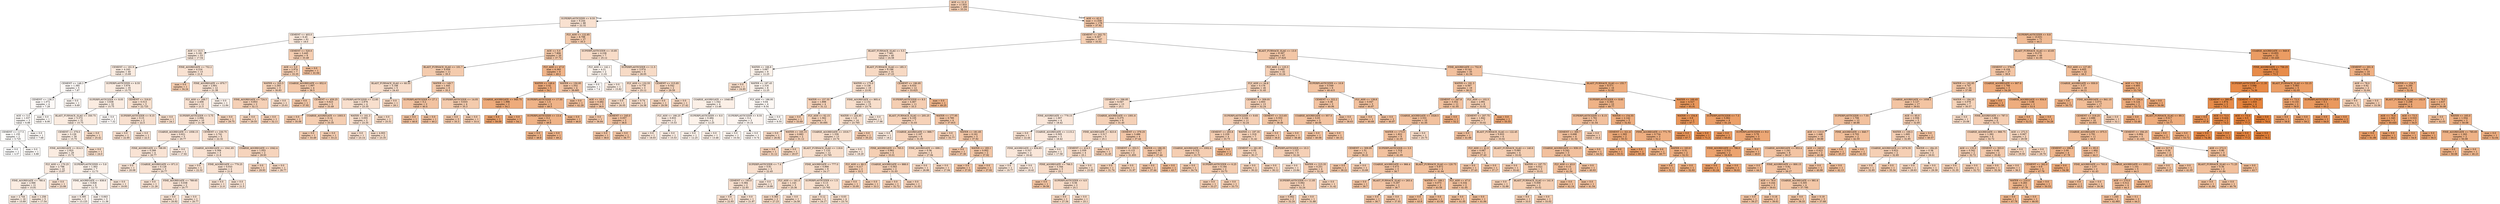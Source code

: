 digraph Tree {
node [shape=box, style="filled", color="black"] ;
0 [label="AGE <= 21.0\nmae = 11.933\nsamples = 266\nvalue = 33.24", fillcolor="#e5813962"] ;
1 [label="SUPERPLASTICIZER <= 9.55\nmae = 9.244\nsamples = 88\nvalue = 22.32", fillcolor="#e581393c"] ;
0 -> 1 [labeldistance=2.5, labelangle=45, headlabel="True"] ;
2 [label="CEMENT <= 403.0\nmae = 6.45\nsamples = 61\nvalue = 18.0", fillcolor="#e581392e"] ;
1 -> 2 ;
3 [label="AGE <= 10.5\nmae = 5.181\nsamples = 53\nvalue = 17.54", fillcolor="#e581392c"] ;
2 -> 3 ;
4 [label="CEMENT <= 161.9\nmae = 4.243\nsamples = 40\nvalue = 15.69", fillcolor="#e5813926"] ;
3 -> 4 ;
5 [label="CEMENT <= 148.3\nmae = 1.385\nsamples = 5\nvalue = 7.87", fillcolor="#e581390b"] ;
4 -> 5 ;
6 [label="CEMENT <= 136.3\nmae = 1.072\nsamples = 4\nvalue = 7.28", fillcolor="#e5813909"] ;
5 -> 6 ;
7 [label="AGE <= 5.0\nmae = 1.037\nsamples = 3\nvalue = 6.88", fillcolor="#e5813908"] ;
6 -> 7 ;
8 [label="CEMENT <= 117.5\nmae = 1.155\nsamples = 2\nvalue = 5.725", fillcolor="#e5813904"] ;
7 -> 8 ;
9 [label="mae = 0.0\nsamples = 1\nvalue = 4.57", fillcolor="#e5813900"] ;
8 -> 9 ;
10 [label="mae = 0.0\nsamples = 1\nvalue = 6.88", fillcolor="#e5813908"] ;
8 -> 10 ;
11 [label="mae = 0.0\nsamples = 1\nvalue = 7.68", fillcolor="#e581390b"] ;
7 -> 11 ;
12 [label="mae = 0.0\nsamples = 1\nvalue = 8.06", fillcolor="#e581390c"] ;
6 -> 12 ;
13 [label="mae = 0.0\nsamples = 1\nvalue = 9.69", fillcolor="#e5813911"] ;
5 -> 13 ;
14 [label="SUPERPLASTICIZER <= 8.55\nmae = 3.876\nsamples = 35\nvalue = 15.75", fillcolor="#e5813926"] ;
4 -> 14 ;
15 [label="SUPERPLASTICIZER <= 8.05\nmae = 3.638\nsamples = 32\nvalue = 15.75", fillcolor="#e5813926"] ;
14 -> 15 ;
16 [label="BLAST_FURNACE_SLAG <= 350.75\nmae = 3.372\nsamples = 31\nvalue = 15.75", fillcolor="#e5813926"] ;
15 -> 16 ;
17 [label="CEMENT <= 379.0\nmae = 3.129\nsamples = 30\nvalue = 15.75", fillcolor="#e5813926"] ;
16 -> 17 ;
18 [label="FINE_AGGREGATE <= 814.5\nmae = 2.925\nsamples = 29\nvalue = 15.72", fillcolor="#e5813926"] ;
17 -> 18 ;
19 [label="FLY_ASH <= 170.25\nmae = 2.798\nsamples = 22\nvalue = 15.87", fillcolor="#e5813927"] ;
18 -> 19 ;
20 [label="FINE_AGGREGATE <= 780.4\nmae = 2.566\nsamples = 21\nvalue = 15.81", fillcolor="#e5813926"] ;
19 -> 20 ;
21 [label="mae = 2.744\nsamples = 16\nvalue = 15.69", fillcolor="#e5813926"] ;
20 -> 21 ;
22 [label="mae = 1.256\nsamples = 5\nvalue = 17.54", fillcolor="#e581392c"] ;
20 -> 22 ;
23 [label="mae = 0.0\nsamples = 1\nvalue = 23.08", fillcolor="#e581393f"] ;
19 -> 23 ;
24 [label="SUPERPLASTICIZER <= 5.8\nmae = 1.463\nsamples = 7\nvalue = 12.73", fillcolor="#e581391c"] ;
18 -> 24 ;
25 [label="FINE_AGGREGATE <= 838.6\nmae = 0.826\nsamples = 6\nvalue = 12.73", fillcolor="#e581391c"] ;
24 -> 25 ;
26 [label="mae = 0.395\nsamples = 3\nvalue = 13.125", fillcolor="#e581391d"] ;
25 -> 26 ;
27 [label="mae = 0.663\nsamples = 3\nvalue = 11.36", fillcolor="#e5813917"] ;
25 -> 27 ;
28 [label="mae = 0.0\nsamples = 1\nvalue = 19.93", fillcolor="#e5813934"] ;
24 -> 28 ;
29 [label="mae = 0.0\nsamples = 1\nvalue = 24.0", fillcolor="#e5813942"] ;
17 -> 29 ;
30 [label="mae = 0.0\nsamples = 1\nvalue = 25.42", fillcolor="#e5813947"] ;
16 -> 30 ;
31 [label="mae = 0.0\nsamples = 1\nvalue = 7.32", fillcolor="#e5813909"] ;
15 -> 31 ;
32 [label="CEMENT <= 316.8\nmae = 0.513\nsamples = 3\nvalue = 22.725", fillcolor="#e581393e"] ;
14 -> 32 ;
33 [label="SUPERPLASTICIZER <= 9.15\nmae = 0.15\nsamples = 2\nvalue = 22.5", fillcolor="#e581393d"] ;
32 -> 33 ;
34 [label="mae = 0.0\nsamples = 1\nvalue = 22.95", fillcolor="#e581393f"] ;
33 -> 34 ;
35 [label="mae = 0.0\nsamples = 1\nvalue = 22.5", fillcolor="#e581393d"] ;
33 -> 35 ;
36 [label="mae = 0.0\nsamples = 1\nvalue = 24.1", fillcolor="#e5813943"] ;
32 -> 36 ;
37 [label="FINE_AGGREGATE <= 752.2\nmae = 4.216\nsamples = 13\nvalue = 21.6", fillcolor="#e581393a"] ;
3 -> 37 ;
38 [label="mae = 0.0\nsamples = 1\nvalue = 34.24", fillcolor="#e5813965"] ;
37 -> 38 ;
39 [label="FINE_AGGREGATE <= 870.7\nmae = 2.801\nsamples = 12\nvalue = 21.38", fillcolor="#e5813939"] ;
37 -> 39 ;
40 [label="FLY_ASH <= 169.7\nmae = 2.456\nsamples = 11\nvalue = 21.5", fillcolor="#e581393a"] ;
39 -> 40 ;
41 [label="SUPERPLASTICIZER <= 5.75\nmae = 2.094\nsamples = 10\nvalue = 21.38", fillcolor="#e5813939"] ;
40 -> 41 ;
42 [label="COARSE_AGGREGATE <= 1058.15\nmae = 0.621\nsamples = 5\nvalue = 20.77", fillcolor="#e5813937"] ;
41 -> 42 ;
43 [label="FINE_AGGREGATE <= 768.95\nmae = 0.289\nsamples = 4\nvalue = 20.77", fillcolor="#e5813937"] ;
42 -> 43 ;
44 [label="mae = 0.0\nsamples = 1\nvalue = 20.08", fillcolor="#e5813935"] ;
43 -> 44 ;
45 [label="COARSE_AGGREGATE <= 971.0\nmae = 0.128\nsamples = 3\nvalue = 20.77", fillcolor="#e5813937"] ;
43 -> 45 ;
46 [label="mae = 0.0\nsamples = 1\nvalue = 21.26", fillcolor="#e5813939"] ;
45 -> 46 ;
47 [label="FINE_AGGREGATE <= 789.65\nmae = 0.038\nsamples = 2\nvalue = 20.77", fillcolor="#e5813937"] ;
45 -> 47 ;
48 [label="mae = 0.0\nsamples = 1\nvalue = 20.92", fillcolor="#e5813938"] ;
47 -> 48 ;
49 [label="mae = 0.0\nsamples = 1\nvalue = 20.77", fillcolor="#e5813937"] ;
47 -> 49 ;
50 [label="mae = 0.0\nsamples = 1\nvalue = 17.82", fillcolor="#e581392d"] ;
42 -> 50 ;
51 [label="CEMENT <= 230.75\nmae = 2.741\nsamples = 5\nvalue = 22.32", fillcolor="#e581393c"] ;
41 -> 51 ;
52 [label="COARSE_AGGREGATE <= 1041.85\nmae = 0.308\nsamples = 3\nvalue = 21.6", fillcolor="#e581393a"] ;
51 -> 52 ;
53 [label="mae = 0.0\nsamples = 1\nvalue = 22.32", fillcolor="#e581393c"] ;
52 -> 53 ;
54 [label="FINE_AGGREGATE <= 779.25\nmae = 0.033\nsamples = 2\nvalue = 21.6", fillcolor="#e581393a"] ;
52 -> 54 ;
55 [label="mae = 0.0\nsamples = 1\nvalue = 21.6", fillcolor="#e581393a"] ;
54 -> 55 ;
56 [label="mae = 0.0\nsamples = 1\nvalue = 21.5", fillcolor="#e581393a"] ;
54 -> 56 ;
57 [label="COARSE_AGGREGATE <= 1042.4\nmae = 1.053\nsamples = 2\nvalue = 29.93", fillcolor="#e5813956"] ;
51 -> 57 ;
58 [label="mae = 0.0\nsamples = 1\nvalue = 29.93", fillcolor="#e5813956"] ;
57 -> 58 ;
59 [label="mae = 0.0\nsamples = 1\nvalue = 26.77", fillcolor="#e581394c"] ;
57 -> 59 ;
60 [label="mae = 0.0\nsamples = 1\nvalue = 29.75", fillcolor="#e5813956"] ;
40 -> 60 ;
61 [label="mae = 0.0\nsamples = 1\nvalue = 12.84", fillcolor="#e581391c"] ;
39 -> 61 ;
62 [label="CEMENT <= 520.0\nmae = 3.445\nsamples = 8\nvalue = 33.49", fillcolor="#e5813963"] ;
2 -> 62 ;
63 [label="AGE <= 5.0\nmae = 2.974\nsamples = 7\nvalue = 33.35", fillcolor="#e5813962"] ;
62 -> 63 ;
64 [label="WATER <= 205.5\nmae = 2.265\nsamples = 3\nvalue = 30.83", fillcolor="#e5813959"] ;
63 -> 64 ;
65 [label="FINE_AGGREGATE <= 724.5\nmae = 0.853\nsamples = 2\nvalue = 32.11", fillcolor="#e581395e"] ;
64 -> 65 ;
66 [label="mae = 0.0\nsamples = 1\nvalue = 29.55", fillcolor="#e5813955"] ;
65 -> 66 ;
67 [label="mae = 0.0\nsamples = 1\nvalue = 32.11", fillcolor="#e581395e"] ;
65 -> 67 ;
68 [label="mae = 0.0\nsamples = 1\nvalue = 25.61", fillcolor="#e5813948"] ;
64 -> 68 ;
69 [label="COARSE_AGGREGATE <= 852.0\nmae = 1.997\nsamples = 4\nvalue = 36.5", fillcolor="#e581396d"] ;
63 -> 69 ;
70 [label="mae = 0.0\nsamples = 1\nvalue = 37.92", fillcolor="#e5813972"] ;
69 -> 70 ;
71 [label="CEMENT <= 459.25\nmae = 0.623\nsamples = 3\nvalue = 33.49", fillcolor="#e5813963"] ;
69 -> 71 ;
72 [label="mae = 0.0\nsamples = 1\nvalue = 35.08", fillcolor="#e5813968"] ;
71 -> 72 ;
73 [label="COARSE_AGGREGATE <= 1003.5\nmae = 0.14\nsamples = 2\nvalue = 33.35", fillcolor="#e5813962"] ;
71 -> 73 ;
74 [label="mae = 0.0\nsamples = 1\nvalue = 33.49", fillcolor="#e5813963"] ;
73 -> 74 ;
75 [label="mae = 0.0\nsamples = 1\nvalue = 33.21", fillcolor="#e5813962"] ;
73 -> 75 ;
76 [label="mae = 0.0\nsamples = 1\nvalue = 41.64", fillcolor="#e581397e"] ;
62 -> 76 ;
77 [label="FLY_ASH <= 122.85\nmae = 8.798\nsamples = 27\nvalue = 35.3", fillcolor="#e5813969"] ;
1 -> 77 ;
78 [label="AGE <= 5.0\nmae = 7.806\nsamples = 20\nvalue = 37.72", fillcolor="#e5813971"] ;
77 -> 78 ;
79 [label="BLAST_FURNACE_SLAG <= 101.7\nmae = 4.059\nsamples = 11\nvalue = 35.3", fillcolor="#e5813969"] ;
78 -> 79 ;
80 [label="BLAST_FURNACE_SLAG <= 60.55\nmae = 3.188\nsamples = 5\nvalue = 24.43", fillcolor="#e5813944"] ;
79 -> 80 ;
81 [label="SUPERPLASTICIZER <= 12.85\nmae = 2.876\nsamples = 4\nvalue = 23.35", fillcolor="#e5813940"] ;
80 -> 81 ;
82 [label="WATER <= 161.3\nmae = 3.055\nsamples = 3\nvalue = 23.35", fillcolor="#e5813940"] ;
81 -> 82 ;
83 [label="mae = 0.0\nsamples = 1\nvalue = 23.14", fillcolor="#e581393f"] ;
82 -> 83 ;
84 [label="mae = 4.003\nsamples = 2\nvalue = 23.35", fillcolor="#e5813940"] ;
82 -> 84 ;
85 [label="mae = 0.0\nsamples = 1\nvalue = 25.51", fillcolor="#e5813947"] ;
81 -> 85 ;
86 [label="mae = 0.0\nsamples = 1\nvalue = 28.1", fillcolor="#e5813950"] ;
80 -> 86 ;
87 [label="WATER <= 149.7\nmae = 1.445\nsamples = 6\nvalue = 35.3", fillcolor="#e5813969"] ;
79 -> 87 ;
88 [label="SUPERPLASTICIZER <= 27.1\nmae = 0.2\nsamples = 2\nvalue = 40.4", fillcolor="#e581397a"] ;
87 -> 88 ;
89 [label="mae = 0.0\nsamples = 1\nvalue = 40.6", fillcolor="#e581397b"] ;
88 -> 89 ;
90 [label="mae = 0.0\nsamples = 1\nvalue = 40.2", fillcolor="#e5813979"] ;
88 -> 90 ;
91 [label="SUPERPLASTICIZER <= 14.05\nmae = 0.633\nsamples = 4\nvalue = 35.3", fillcolor="#e5813969"] ;
87 -> 91 ;
92 [label="mae = 0.0\nsamples = 3\nvalue = 35.3", fillcolor="#e5813969"] ;
91 -> 92 ;
93 [label="mae = 0.0\nsamples = 1\nvalue = 33.4", fillcolor="#e5813962"] ;
91 -> 93 ;
94 [label="FLY_ASH <= 47.0\nmae = 6.393\nsamples = 9\nvalue = 49.2", fillcolor="#e5813998"] ;
78 -> 94 ;
95 [label="WATER <= 149.4\nmae = 3.42\nsamples = 5\nvalue = 54.1", fillcolor="#e58139a9"] ;
94 -> 95 ;
96 [label="COARSE_AGGREGATE <= 945.75\nmae = 1.996\nsamples = 2\nvalue = 54.1", fillcolor="#e58139a9"] ;
95 -> 96 ;
97 [label="mae = 0.0\nsamples = 1\nvalue = 59.09", fillcolor="#e58139ba"] ;
96 -> 97 ;
98 [label="mae = 0.0\nsamples = 1\nvalue = 54.1", fillcolor="#e58139a9"] ;
96 -> 98 ;
99 [label="SUPERPLASTICIZER <= 17.55\nmae = 1.5\nsamples = 3\nvalue = 49.5", fillcolor="#e5813999"] ;
95 -> 99 ;
100 [label="SUPERPLASTICIZER <= 13.4\nmae = 0.2\nsamples = 2\nvalue = 49.8", fillcolor="#e581399a"] ;
99 -> 100 ;
101 [label="mae = 0.0\nsamples = 1\nvalue = 49.8", fillcolor="#e581399a"] ;
100 -> 101 ;
102 [label="mae = 0.0\nsamples = 1\nvalue = 49.2", fillcolor="#e5813998"] ;
100 -> 102 ;
103 [label="mae = 0.0\nsamples = 1\nvalue = 46.8", fillcolor="#e5813990"] ;
99 -> 103 ;
104 [label="WATER <= 150.95\nmae = 1.552\nsamples = 4\nvalue = 38.685", fillcolor="#e5813974"] ;
94 -> 104 ;
105 [label="mae = 0.0\nsamples = 1\nvalue = 42.29", fillcolor="#e5813981"] ;
104 -> 105 ;
106 [label="AGE <= 10.5\nmae = 0.482\nsamples = 3\nvalue = 38.6", fillcolor="#e5813974"] ;
104 -> 106 ;
107 [label="mae = 0.0\nsamples = 1\nvalue = 36.84", fillcolor="#e581396e"] ;
106 -> 107 ;
108 [label="CEMENT <= 245.0\nmae = 0.057\nsamples = 2\nvalue = 38.6", fillcolor="#e5813974"] ;
106 -> 108 ;
109 [label="mae = 0.0\nsamples = 1\nvalue = 38.6", fillcolor="#e5813974"] ;
108 -> 109 ;
110 [label="mae = 0.0\nsamples = 1\nvalue = 38.77", fillcolor="#e5813975"] ;
108 -> 110 ;
111 [label="SUPERPLASTICIZER <= 10.85\nmae = 4.238\nsamples = 7\nvalue = 25.12", fillcolor="#e5813946"] ;
77 -> 111 ;
112 [label="FLY_ASH <= 142.1\nmae = 4.21\nsamples = 2\nvalue = 11.61", fillcolor="#e5813918"] ;
111 -> 112 ;
113 [label="mae = 0.0\nsamples = 1\nvalue = 7.4", fillcolor="#e581390a"] ;
112 -> 113 ;
114 [label="mae = 0.0\nsamples = 1\nvalue = 15.82", fillcolor="#e5813926"] ;
112 -> 114 ;
115 [label="SUPERPLASTICIZER <= 11.5\nmae = 2.074\nsamples = 5\nvalue = 26.05", fillcolor="#e5813949"] ;
111 -> 115 ;
116 [label="FLY_ASH <= 132.55\nmae = 0.778\nsamples = 3\nvalue = 25.12", fillcolor="#e5813946"] ;
115 -> 116 ;
117 [label="mae = 0.0\nsamples = 1\nvalue = 26.05", fillcolor="#e5813949"] ;
116 -> 117 ;
118 [label="mae = 0.74\nsamples = 2\nvalue = 24.38", fillcolor="#e5813944"] ;
116 -> 118 ;
119 [label="CEMENT <= 215.85\nmae = 0.542\nsamples = 2\nvalue = 29.59", fillcolor="#e5813955"] ;
115 -> 119 ;
120 [label="mae = 0.0\nsamples = 1\nvalue = 29.59", fillcolor="#e5813955"] ;
119 -> 120 ;
121 [label="mae = 0.0\nsamples = 1\nvalue = 27.42", fillcolor="#e581394e"] ;
119 -> 121 ;
122 [label="AGE <= 42.0\nmae = 11.039\nsamples = 178\nvalue = 37.92", fillcolor="#e5813972"] ;
0 -> 122 [labeldistance=2.5, labelangle=-45, headlabel="False"] ;
123 [label="CEMENT <= 202.75\nmae = 9.307\nsamples = 107\nvalue = 33.02", fillcolor="#e5813961"] ;
122 -> 123 ;
124 [label="BLAST_FURNACE_SLAG <= 5.5\nmae = 7.481\nsamples = 40\nvalue = 24.58", fillcolor="#e5813944"] ;
123 -> 124 ;
125 [label="WATER <= 166.8\nmae = 3.687\nsamples = 9\nvalue = 12.25", fillcolor="#e581391a"] ;
124 -> 125 ;
126 [label="mae = 0.0\nsamples = 1\nvalue = 24.85", fillcolor="#e5813945"] ;
125 -> 126 ;
127 [label="WATER <= 187.45\nmae = 2.316\nsamples = 8\nvalue = 12.25", fillcolor="#e581391a"] ;
125 -> 127 ;
128 [label="COARSE_AGGREGATE <= 1048.65\nmae = 1.542\nsamples = 4\nvalue = 13.46", fillcolor="#e581391e"] ;
127 -> 128 ;
129 [label="FLY_ASH <= 166.25\nmae = 0.833\nsamples = 2\nvalue = 15.53", fillcolor="#e5813925"] ;
128 -> 129 ;
130 [label="mae = 0.0\nsamples = 1\nvalue = 18.03", fillcolor="#e581392e"] ;
129 -> 130 ;
131 [label="mae = 0.0\nsamples = 1\nvalue = 15.53", fillcolor="#e5813925"] ;
129 -> 131 ;
132 [label="SUPERPLASTICIZER <= 8.0\nmae = 0.484\nsamples = 2\nvalue = 12.25", fillcolor="#e581391a"] ;
128 -> 132 ;
133 [label="mae = 0.0\nsamples = 1\nvalue = 12.25", fillcolor="#e581391a"] ;
132 -> 133 ;
134 [label="mae = 0.0\nsamples = 1\nvalue = 13.46", fillcolor="#e581391e"] ;
132 -> 134 ;
135 [label="FLY_ASH <= 186.95\nmae = 0.64\nsamples = 4\nvalue = 8.54", fillcolor="#e581390e"] ;
127 -> 135 ;
136 [label="SUPERPLASTICIZER <= 8.55\nmae = 0.4\nsamples = 2\nvalue = 10.14", fillcolor="#e5813913"] ;
135 -> 136 ;
137 [label="mae = 0.0\nsamples = 1\nvalue = 10.54", fillcolor="#e5813914"] ;
136 -> 137 ;
138 [label="mae = 0.0\nsamples = 1\nvalue = 9.74", fillcolor="#e5813912"] ;
136 -> 138 ;
139 [label="mae = 0.0\nsamples = 2\nvalue = 8.54", fillcolor="#e581390e"] ;
135 -> 139 ;
140 [label="BLAST_FURNACE_SLAG <= 185.3\nmae = 6.196\nsamples = 31\nvalue = 27.23", fillcolor="#e581394d"] ;
124 -> 140 ;
141 [label="WATER <= 175.0\nmae = 3.138\nsamples = 19\nvalue = 23.92", fillcolor="#e5813942"] ;
140 -> 141 ;
142 [label="WATER <= 157.55\nmae = 1.898\nsamples = 4\nvalue = 31.12", fillcolor="#e581395a"] ;
141 -> 142 ;
143 [label="mae = 0.0\nsamples = 1\nvalue = 33.69", fillcolor="#e5813963"] ;
142 -> 143 ;
144 [label="FLY_ASH <= 62.15\nmae = 1.562\nsamples = 3\nvalue = 30.095", fillcolor="#e5813957"] ;
142 -> 144 ;
145 [label="mae = 0.0\nsamples = 1\nvalue = 26.92", fillcolor="#e581394c"] ;
144 -> 145 ;
146 [label="WATER <= 165.15\nmae = 0.683\nsamples = 2\nvalue = 31.12", fillcolor="#e581395a"] ;
144 -> 146 ;
147 [label="mae = 0.0\nsamples = 1\nvalue = 31.12", fillcolor="#e581395a"] ;
146 -> 147 ;
148 [label="mae = 0.0\nsamples = 1\nvalue = 29.07", fillcolor="#e5813953"] ;
146 -> 148 ;
149 [label="FINE_AGGREGATE <= 905.4\nmae = 2.132\nsamples = 15\nvalue = 23.74", fillcolor="#e5813941"] ;
141 -> 149 ;
150 [label="WATER <= 224.85\nmae = 1.8\nsamples = 14\nvalue = 23.765", fillcolor="#e5813941"] ;
149 -> 150 ;
151 [label="COARSE_AGGREGATE <= 1016.7\nmae = 1.339\nsamples = 13\nvalue = 23.74", fillcolor="#e5813941"] ;
150 -> 151 ;
152 [label="BLAST_FURNACE_SLAG <= 118.6\nmae = 1.133\nsamples = 12\nvalue = 23.765", fillcolor="#e5813941"] ;
151 -> 152 ;
153 [label="SUPERPLASTICIZER <= 7.4\nmae = 0.81\nsamples = 3\nvalue = 22.45", fillcolor="#e581393d"] ;
152 -> 153 ;
154 [label="CEMENT <= 193.0\nmae = 0.384\nsamples = 2\nvalue = 22.93", fillcolor="#e581393f"] ;
153 -> 154 ;
155 [label="mae = 0.0\nsamples = 1\nvalue = 22.93", fillcolor="#e581393f"] ;
154 -> 155 ;
156 [label="mae = 0.0\nsamples = 1\nvalue = 21.97", fillcolor="#e581393b"] ;
154 -> 156 ;
157 [label="mae = 0.0\nsamples = 1\nvalue = 19.99", fillcolor="#e5813935"] ;
153 -> 157 ;
158 [label="FINE_AGGREGATE <= 777.0\nmae = 0.866\nsamples = 9\nvalue = 24.17", fillcolor="#e5813943"] ;
152 -> 158 ;
159 [label="FLY_ASH <= 161.0\nmae = 1.143\nsamples = 3\nvalue = 25.36", fillcolor="#e5813947"] ;
158 -> 159 ;
160 [label="mae = 0.363\nsamples = 2\nvalue = 27.23", fillcolor="#e581394d"] ;
159 -> 160 ;
161 [label="mae = 0.0\nsamples = 1\nvalue = 24.58", fillcolor="#e5813944"] ;
159 -> 161 ;
162 [label="SUPERPLASTICIZER <= 1.5\nmae = 0.13\nsamples = 6\nvalue = 23.765", fillcolor="#e5813941"] ;
158 -> 162 ;
163 [label="mae = 0.12\nsamples = 2\nvalue = 24.17", fillcolor="#e5813943"] ;
162 -> 163 ;
164 [label="mae = 0.03\nsamples = 4\nvalue = 23.74", fillcolor="#e5813941"] ;
162 -> 164 ;
165 [label="mae = 0.0\nsamples = 1\nvalue = 18.29", fillcolor="#e581392f"] ;
151 -> 165 ;
166 [label="mae = 0.0\nsamples = 1\nvalue = 35.23", fillcolor="#e5813968"] ;
150 -> 166 ;
167 [label="mae = 0.0\nsamples = 1\nvalue = 17.96", fillcolor="#e581392e"] ;
149 -> 167 ;
168 [label="CEMENT <= 190.95\nmae = 6.033\nsamples = 12\nvalue = 33.625", fillcolor="#e5813963"] ;
140 -> 168 ;
169 [label="SUPERPLASTICIZER <= 8.5\nmae = 4.467\nsamples = 11\nvalue = 33.3", fillcolor="#e5813962"] ;
168 -> 169 ;
170 [label="BLAST_FURNACE_SLAG <= 205.25\nmae = 4.105\nsamples = 7\nvalue = 31.03", fillcolor="#e581395a"] ;
169 -> 170 ;
171 [label="mae = 0.0\nsamples = 1\nvalue = 18.2", fillcolor="#e581392e"] ;
170 -> 171 ;
172 [label="COARSE_AGGREGATE <= 988.7\nmae = 2.167\nsamples = 6\nvalue = 31.03", fillcolor="#e581395a"] ;
170 -> 172 ;
173 [label="FINE_AGGREGATE <= 765.5\nmae = 0.962\nsamples = 4\nvalue = 33.01", fillcolor="#e5813961"] ;
172 -> 173 ;
174 [label="FLY_ASH <= 80.5\nmae = 0.217\nsamples = 2\nvalue = 33.3", fillcolor="#e5813962"] ;
173 -> 174 ;
175 [label="mae = 0.0\nsamples = 1\nvalue = 33.95", fillcolor="#e5813964"] ;
174 -> 175 ;
176 [label="mae = 0.0\nsamples = 1\nvalue = 33.3", fillcolor="#e5813962"] ;
174 -> 176 ;
177 [label="COARSE_AGGREGATE <= 888.0\nmae = 0.563\nsamples = 2\nvalue = 31.03", fillcolor="#e581395a"] ;
173 -> 177 ;
178 [label="mae = 0.0\nsamples = 1\nvalue = 32.72", fillcolor="#e5813960"] ;
177 -> 178 ;
179 [label="mae = 0.0\nsamples = 1\nvalue = 31.03", fillcolor="#e581395a"] ;
177 -> 179 ;
180 [label="FINE_AGGREGATE <= 699.1\nmae = 0.36\nsamples = 2\nvalue = 27.94", fillcolor="#e5813950"] ;
172 -> 180 ;
181 [label="mae = 0.0\nsamples = 1\nvalue = 26.86", fillcolor="#e581394c"] ;
180 -> 181 ;
182 [label="mae = 0.0\nsamples = 1\nvalue = 27.94", fillcolor="#e5813950"] ;
180 -> 182 ;
183 [label="WATER <= 177.95\nmae = 0.785\nsamples = 4\nvalue = 37.915", fillcolor="#e5813972"] ;
169 -> 183 ;
184 [label="mae = 0.0\nsamples = 1\nvalue = 32.77", fillcolor="#e5813960"] ;
183 -> 184 ;
185 [label="WATER <= 181.65\nmae = 0.161\nsamples = 3\nvalue = 37.92", fillcolor="#e5813972"] ;
183 -> 185 ;
186 [label="mae = 0.0\nsamples = 1\nvalue = 37.36", fillcolor="#e5813970"] ;
185 -> 186 ;
187 [label="WATER <= 183.1\nmae = 0.002\nsamples = 2\nvalue = 37.92", fillcolor="#e5813972"] ;
185 -> 187 ;
188 [label="mae = 0.0\nsamples = 1\nvalue = 37.91", fillcolor="#e5813972"] ;
187 -> 188 ;
189 [label="mae = 0.0\nsamples = 1\nvalue = 37.92", fillcolor="#e5813972"] ;
187 -> 189 ;
190 [label="mae = 0.0\nsamples = 1\nvalue = 49.25", fillcolor="#e5813998"] ;
168 -> 190 ;
191 [label="BLAST_FURNACE_SLAG <= 13.0\nmae = 8.397\nsamples = 67\nvalue = 37.625", fillcolor="#e5813971"] ;
123 -> 191 ;
192 [label="FLY_ASH <= 125.3\nmae = 5.665\nsamples = 32\nvalue = 32.24", fillcolor="#e581395e"] ;
191 -> 192 ;
193 [label="FLY_ASH <= 44.8\nmae = 5.176\nsamples = 26\nvalue = 31.45", fillcolor="#e581395c"] ;
192 -> 193 ;
194 [label="CEMENT <= 296.85\nmae = 6.047\nsamples = 13\nvalue = 25.1", fillcolor="#e5813946"] ;
193 -> 194 ;
195 [label="FINE_AGGREGATE <= 779.15\nmae = 1.007\nsamples = 4\nvalue = 18.42", fillcolor="#e581392f"] ;
194 -> 195 ;
196 [label="mae = 0.0\nsamples = 1\nvalue = 22.44", fillcolor="#e581393d"] ;
195 -> 196 ;
197 [label="COARSE_AGGREGATE <= 1115.2\nmae = 0.505\nsamples = 3\nvalue = 18.42", fillcolor="#e581392f"] ;
195 -> 197 ;
198 [label="FINE_AGGREGATE <= 834.65\nmae = 0.337\nsamples = 2\nvalue = 18.42", fillcolor="#e581392f"] ;
197 -> 198 ;
199 [label="mae = 0.0\nsamples = 1\nvalue = 19.77", fillcolor="#e5813934"] ;
198 -> 199 ;
200 [label="mae = 0.0\nsamples = 1\nvalue = 18.42", fillcolor="#e581392f"] ;
198 -> 200 ;
201 [label="mae = 0.0\nsamples = 1\nvalue = 17.58", fillcolor="#e581392c"] ;
197 -> 201 ;
202 [label="COARSE_AGGREGATE <= 1001.6\nmae = 5.275\nsamples = 9\nvalue = 31.45", fillcolor="#e581395c"] ;
194 -> 202 ;
203 [label="FINE_AGGREGATE <= 823.6\nmae = 3.317\nsamples = 5\nvalue = 25.1", fillcolor="#e5813946"] ;
202 -> 203 ;
204 [label="CEMENT <= 414.5\nmae = 2.559\nsamples = 4\nvalue = 25.1", fillcolor="#e5813946"] ;
203 -> 204 ;
205 [label="FINE_AGGREGATE <= 766.5\nmae = 3.344\nsamples = 3\nvalue = 25.1", fillcolor="#e5813946"] ;
204 -> 205 ;
206 [label="mae = 0.0\nsamples = 1\nvalue = 39.58", fillcolor="#e5813977"] ;
205 -> 206 ;
207 [label="SUPERPLASTICIZER <= 4.0\nmae = 0.56\nsamples = 2\nvalue = 25.1", fillcolor="#e5813946"] ;
205 -> 207 ;
208 [label="mae = 0.0\nsamples = 1\nvalue = 27.34", fillcolor="#e581394e"] ;
207 -> 208 ;
209 [label="mae = 0.0\nsamples = 1\nvalue = 25.1", fillcolor="#e5813946"] ;
207 -> 209 ;
210 [label="mae = 0.0\nsamples = 1\nvalue = 23.85", fillcolor="#e5813942"] ;
204 -> 210 ;
211 [label="mae = 0.0\nsamples = 1\nvalue = 31.45", fillcolor="#e581395c"] ;
203 -> 211 ;
212 [label="CEMENT <= 379.25\nmae = 3.486\nsamples = 4\nvalue = 37.44", fillcolor="#e5813970"] ;
202 -> 212 ;
213 [label="CEMENT <= 353.5\nmae = 0.115\nsamples = 2\nvalue = 31.855", fillcolor="#e581395d"] ;
212 -> 213 ;
214 [label="mae = 0.0\nsamples = 1\nvalue = 31.74", fillcolor="#e581395d"] ;
213 -> 214 ;
215 [label="mae = 0.0\nsamples = 1\nvalue = 31.97", fillcolor="#e581395d"] ;
213 -> 215 ;
216 [label="WATER <= 186.35\nmae = 2.087\nsamples = 2\nvalue = 37.44", fillcolor="#e5813970"] ;
212 -> 216 ;
217 [label="mae = 0.0\nsamples = 1\nvalue = 37.44", fillcolor="#e5813970"] ;
216 -> 217 ;
218 [label="mae = 0.0\nsamples = 1\nvalue = 43.7", fillcolor="#e5813985"] ;
216 -> 218 ;
219 [label="CEMENT <= 309.05\nmae = 2.603\nsamples = 13\nvalue = 32.24", fillcolor="#e581395e"] ;
193 -> 219 ;
220 [label="SUPERPLASTICIZER <= 9.65\nmae = 2.144\nsamples = 11\nvalue = 32.24", fillcolor="#e581395e"] ;
219 -> 220 ;
221 [label="CEMENT <= 293.8\nmae = 2.229\nsamples = 4\nvalue = 33.73", fillcolor="#e5813963"] ;
220 -> 221 ;
222 [label="COARSE_AGGREGATE <= 1002.4\nmae = 0.322\nsamples = 3\nvalue = 33.73", fillcolor="#e5813963"] ;
221 -> 222 ;
223 [label="mae = 0.0\nsamples = 1\nvalue = 34.74", fillcolor="#e5813967"] ;
222 -> 223 ;
224 [label="SUPERPLASTICIZER <= 6.25\nmae = 0.184\nsamples = 2\nvalue = 33.73", fillcolor="#e5813963"] ;
222 -> 224 ;
225 [label="mae = 0.0\nsamples = 1\nvalue = 33.27", fillcolor="#e5813962"] ;
224 -> 225 ;
226 [label="mae = 0.0\nsamples = 1\nvalue = 33.73", fillcolor="#e5813963"] ;
224 -> 226 ;
227 [label="mae = 0.0\nsamples = 1\nvalue = 47.4", fillcolor="#e5813992"] ;
221 -> 227 ;
228 [label="WATER <= 197.35\nmae = 1.319\nsamples = 7\nvalue = 31.42", fillcolor="#e581395b"] ;
220 -> 228 ;
229 [label="CEMENT <= 261.85\nmae = 0.05\nsamples = 2\nvalue = 30.17", fillcolor="#e5813957"] ;
228 -> 229 ;
230 [label="mae = 0.0\nsamples = 1\nvalue = 30.22", fillcolor="#e5813957"] ;
229 -> 230 ;
231 [label="mae = 0.0\nsamples = 1\nvalue = 30.12", fillcolor="#e5813957"] ;
229 -> 231 ;
232 [label="SUPERPLASTICIZER <= 10.3\nmae = 1.157\nsamples = 5\nvalue = 32.24", fillcolor="#e581395e"] ;
228 -> 232 ;
233 [label="mae = 0.0\nsamples = 1\nvalue = 23.84", fillcolor="#e5813942"] ;
232 -> 233 ;
234 [label="WATER <= 215.35\nmae = 0.251\nsamples = 4\nvalue = 32.24", fillcolor="#e581395e"] ;
232 -> 234 ;
235 [label="SUPERPLASTICIZER <= 11.05\nmae = 0.062\nsamples = 3\nvalue = 32.24", fillcolor="#e581395e"] ;
234 -> 235 ;
236 [label="mae = 0.002\nsamples = 2\nvalue = 32.24", fillcolor="#e581395e"] ;
235 -> 236 ;
237 [label="mae = 0.0\nsamples = 1\nvalue = 31.88", fillcolor="#e581395d"] ;
235 -> 237 ;
238 [label="mae = 0.0\nsamples = 1\nvalue = 31.42", fillcolor="#e581395b"] ;
234 -> 238 ;
239 [label="CEMENT <= 313.65\nmae = 0.553\nsamples = 2\nvalue = 38.46", fillcolor="#e5813973"] ;
219 -> 239 ;
240 [label="mae = 0.0\nsamples = 1\nvalue = 36.8", fillcolor="#e581396e"] ;
239 -> 240 ;
241 [label="mae = 0.0\nsamples = 1\nvalue = 38.46", fillcolor="#e5813973"] ;
239 -> 241 ;
242 [label="SUPERPLASTICIZER <= 10.9\nmae = 0.549\nsamples = 6\nvalue = 40.415", fillcolor="#e581397a"] ;
192 -> 242 ;
243 [label="CEMENT <= 322.2\nmae = 0.38\nsamples = 3\nvalue = 40.06", fillcolor="#e5813979"] ;
242 -> 243 ;
244 [label="COARSE_AGGREGATE <= 957.0\nmae = 0.03\nsamples = 2\nvalue = 40.06", fillcolor="#e5813979"] ;
243 -> 244 ;
245 [label="mae = 0.0\nsamples = 1\nvalue = 40.06", fillcolor="#e5813979"] ;
244 -> 245 ;
246 [label="mae = 0.0\nsamples = 1\nvalue = 40.15", fillcolor="#e5813979"] ;
244 -> 246 ;
247 [label="mae = 0.0\nsamples = 1\nvalue = 38.63", fillcolor="#e5813974"] ;
243 -> 247 ;
248 [label="FLY_ASH <= 139.8\nmae = 0.047\nsamples = 3\nvalue = 40.87", fillcolor="#e581397c"] ;
242 -> 248 ;
249 [label="mae = 0.0\nsamples = 1\nvalue = 40.68", fillcolor="#e581397b"] ;
248 -> 249 ;
250 [label="mae = 0.0\nsamples = 2\nvalue = 40.87", fillcolor="#e581397c"] ;
248 -> 250 ;
251 [label="FINE_AGGREGATE <= 752.9\nmae = 8.143\nsamples = 35\nvalue = 41.54", fillcolor="#e581397e"] ;
191 -> 251 ;
252 [label="WATER <= 191.3\nmae = 4.567\nsamples = 19\nvalue = 38.22", fillcolor="#e5813973"] ;
251 -> 252 ;
253 [label="CEMENT <= 347.8\nmae = 3.352\nsamples = 11\nvalue = 41.05", fillcolor="#e581397c"] ;
252 -> 253 ;
254 [label="COARSE_AGGREGATE <= 1028.5\nmae = 2.531\nsamples = 10\nvalue = 41.05", fillcolor="#e581397c"] ;
253 -> 254 ;
255 [label="WATER <= 173.0\nmae = 1.822\nsamples = 9\nvalue = 41.05", fillcolor="#e581397c"] ;
254 -> 255 ;
256 [label="CEMENT <= 309.95\nmae = 1.51\nsamples = 2\nvalue = 38.22", fillcolor="#e5813973"] ;
255 -> 256 ;
257 [label="mae = 0.0\nsamples = 1\nvalue = 38.22", fillcolor="#e5813973"] ;
256 -> 257 ;
258 [label="mae = 0.0\nsamples = 1\nvalue = 33.69", fillcolor="#e5813963"] ;
256 -> 258 ;
259 [label="SUPERPLASTICIZER <= 3.5\nmae = 1.318\nsamples = 7\nvalue = 41.05", fillcolor="#e581397c"] ;
255 -> 259 ;
260 [label="COARSE_AGGREGATE <= 966.4\nmae = 0.473\nsamples = 3\nvalue = 38.7", fillcolor="#e5813974"] ;
259 -> 260 ;
261 [label="mae = 0.0\nsamples = 1\nvalue = 39.7", fillcolor="#e5813978"] ;
260 -> 261 ;
262 [label="BLAST_FURNACE_SLAG <= 263.4\nmae = 0.297\nsamples = 2\nvalue = 38.7", fillcolor="#e5813974"] ;
260 -> 262 ;
263 [label="mae = 0.0\nsamples = 1\nvalue = 38.7", fillcolor="#e5813974"] ;
262 -> 263 ;
264 [label="mae = 0.0\nsamples = 1\nvalue = 37.81", fillcolor="#e5813971"] ;
262 -> 264 ;
265 [label="BLAST_FURNACE_SLAG <= 120.75\nmae = 0.872\nsamples = 4\nvalue = 41.94", fillcolor="#e581397f"] ;
259 -> 265 ;
266 [label="WATER <= 189.1\nmae = 0.073\nsamples = 2\nvalue = 43.58", fillcolor="#e5813985"] ;
265 -> 266 ;
267 [label="mae = 0.0\nsamples = 1\nvalue = 43.8", fillcolor="#e5813986"] ;
266 -> 267 ;
268 [label="mae = 0.0\nsamples = 1\nvalue = 43.58", fillcolor="#e5813985"] ;
266 -> 268 ;
269 [label="FLY_ASH <= 47.0\nmae = 0.334\nsamples = 2\nvalue = 41.05", fillcolor="#e581397c"] ;
265 -> 269 ;
270 [label="mae = 0.0\nsamples = 1\nvalue = 41.05", fillcolor="#e581397c"] ;
269 -> 270 ;
271 [label="mae = 0.0\nsamples = 1\nvalue = 41.94", fillcolor="#e581397f"] ;
269 -> 271 ;
272 [label="mae = 0.0\nsamples = 1\nvalue = 25.75", fillcolor="#e5813948"] ;
254 -> 272 ;
273 [label="mae = 0.0\nsamples = 1\nvalue = 52.2", fillcolor="#e58139a2"] ;
253 -> 273 ;
274 [label="FLY_ASH <= 102.5\nmae = 2.991\nsamples = 8\nvalue = 33.02", fillcolor="#e5813961"] ;
252 -> 274 ;
275 [label="CEMENT <= 207.75\nmae = 1.842\nsamples = 7\nvalue = 33.02", fillcolor="#e5813961"] ;
274 -> 275 ;
276 [label="mae = 0.0\nsamples = 1\nvalue = 41.68", fillcolor="#e581397e"] ;
275 -> 276 ;
277 [label="BLAST_FURNACE_SLAG <= 122.45\nmae = 0.933\nsamples = 6\nvalue = 33.02", fillcolor="#e5813961"] ;
275 -> 277 ;
278 [label="FLY_ASH <= 41.0\nmae = 0.087\nsamples = 2\nvalue = 37.43", fillcolor="#e5813970"] ;
277 -> 278 ;
279 [label="mae = 0.0\nsamples = 1\nvalue = 37.43", fillcolor="#e5813970"] ;
278 -> 279 ;
280 [label="mae = 0.0\nsamples = 1\nvalue = 37.17", fillcolor="#e581396f"] ;
278 -> 280 ;
281 [label="BLAST_FURNACE_SLAG <= 140.6\nmae = 0.085\nsamples = 4\nvalue = 33.02", fillcolor="#e5813961"] ;
277 -> 281 ;
282 [label="mae = 0.0\nsamples = 1\nvalue = 33.42", fillcolor="#e5813962"] ;
281 -> 282 ;
283 [label="WATER <= 197.75\nmae = 0.022\nsamples = 3\nvalue = 33.01", fillcolor="#e5813961"] ;
281 -> 283 ;
284 [label="mae = 0.0\nsamples = 1\nvalue = 32.88", fillcolor="#e5813960"] ;
283 -> 284 ;
285 [label="BLAST_FURNACE_SLAG <= 141.9\nmae = 0.009\nsamples = 2\nvalue = 33.02", fillcolor="#e5813961"] ;
283 -> 285 ;
286 [label="mae = 0.0\nsamples = 1\nvalue = 33.0", fillcolor="#e5813961"] ;
285 -> 286 ;
287 [label="mae = 0.0\nsamples = 1\nvalue = 33.02", fillcolor="#e5813961"] ;
285 -> 287 ;
288 [label="mae = 0.0\nsamples = 1\nvalue = 55.55", fillcolor="#e58139ae"] ;
274 -> 288 ;
289 [label="BLAST_FURNACE_SLAG <= 155.7\nmae = 8.571\nsamples = 16\nvalue = 52.82", fillcolor="#e58139a4"] ;
251 -> 289 ;
290 [label="SUPERPLASTICIZER <= 8.65\nmae = 6.383\nsamples = 10\nvalue = 49.77", fillcolor="#e581399a"] ;
289 -> 290 ;
291 [label="SUPERPLASTICIZER <= 8.15\nmae = 1.761\nsamples = 5\nvalue = 41.54", fillcolor="#e581397e"] ;
290 -> 291 ;
292 [label="CEMENT <= 300.7\nmae = 0.698\nsamples = 4\nvalue = 41.54", fillcolor="#e581397e"] ;
291 -> 292 ;
293 [label="COARSE_AGGREGATE <= 939.15\nmae = 0.242\nsamples = 3\nvalue = 41.54", fillcolor="#e581397e"] ;
292 -> 293 ;
294 [label="FLY_ASH <= 43.0\nmae = 0.15\nsamples = 2\nvalue = 41.54", fillcolor="#e581397e"] ;
293 -> 294 ;
295 [label="mae = 0.0\nsamples = 1\nvalue = 42.14", fillcolor="#e5813980"] ;
294 -> 295 ;
296 [label="mae = 0.0\nsamples = 1\nvalue = 41.54", fillcolor="#e581397e"] ;
294 -> 296 ;
297 [label="mae = 0.0\nsamples = 1\nvalue = 40.93", fillcolor="#e581397c"] ;
293 -> 297 ;
298 [label="mae = 0.0\nsamples = 1\nvalue = 44.52", fillcolor="#e5813988"] ;
292 -> 298 ;
299 [label="mae = 0.0\nsamples = 1\nvalue = 33.4", fillcolor="#e5813962"] ;
291 -> 299 ;
300 [label="WATER <= 154.55\nmae = 2.142\nsamples = 5\nvalue = 52.82", fillcolor="#e58139a4"] ;
290 -> 300 ;
301 [label="CEMENT <= 321.6\nmae = 1.593\nsamples = 2\nvalue = 55.51", fillcolor="#e58139ae"] ;
300 -> 301 ;
302 [label="mae = 0.0\nsamples = 1\nvalue = 55.51", fillcolor="#e58139ae"] ;
301 -> 302 ;
303 [label="mae = 0.0\nsamples = 1\nvalue = 60.29", fillcolor="#e58139be"] ;
301 -> 303 ;
304 [label="FINE_AGGREGATE <= 771.75\nmae = 0.734\nsamples = 3\nvalue = 52.2", fillcolor="#e58139a2"] ;
300 -> 304 ;
305 [label="mae = 0.0\nsamples = 1\nvalue = 49.77", fillcolor="#e581399a"] ;
304 -> 305 ;
306 [label="WATER <= 163.8\nmae = 0.31\nsamples = 2\nvalue = 52.51", fillcolor="#e58139a3"] ;
304 -> 306 ;
307 [label="mae = 0.0\nsamples = 1\nvalue = 52.2", fillcolor="#e58139a2"] ;
306 -> 307 ;
308 [label="mae = 0.0\nsamples = 1\nvalue = 52.82", fillcolor="#e58139a4"] ;
306 -> 308 ;
309 [label="WATER <= 169.45\nmae = 4.527\nsamples = 6\nvalue = 65.91", fillcolor="#e58139d1"] ;
289 -> 309 ;
310 [label="WATER <= 154.8\nmae = 0.9\nsamples = 2\nvalue = 67.7", fillcolor="#e58139d7"] ;
309 -> 310 ;
311 [label="mae = 0.0\nsamples = 1\nvalue = 67.7", fillcolor="#e58139d7"] ;
310 -> 311 ;
312 [label="mae = 0.0\nsamples = 1\nvalue = 71.3", fillcolor="#e58139e3"] ;
310 -> 312 ;
313 [label="SUPERPLASTICIZER <= 7.3\nmae = 5.062\nsamples = 4\nvalue = 61.24", fillcolor="#e58139c1"] ;
309 -> 313 ;
314 [label="mae = 0.0\nsamples = 1\nvalue = 65.91", fillcolor="#e58139d1"] ;
313 -> 314 ;
315 [label="SUPERPLASTICIZER <= 9.2\nmae = 3.78\nsamples = 3\nvalue = 56.61", fillcolor="#e58139b1"] ;
313 -> 315 ;
316 [label="FINE_AGGREGATE <= 796.0\nmae = 2.315\nsamples = 2\nvalue = 58.925", fillcolor="#e58139b9"] ;
315 -> 316 ;
317 [label="mae = 0.0\nsamples = 1\nvalue = 61.24", fillcolor="#e58139c1"] ;
316 -> 317 ;
318 [label="mae = 0.0\nsamples = 1\nvalue = 56.61", fillcolor="#e58139b1"] ;
316 -> 318 ;
319 [label="mae = 0.0\nsamples = 1\nvalue = 49.9", fillcolor="#e581399a"] ;
315 -> 319 ;
320 [label="SUPERPLASTICIZER <= 8.8\nmae = 10.631\nsamples = 71\nvalue = 44.3", fillcolor="#e5813987"] ;
122 -> 320 ;
321 [label="BLAST_FURNACE_SLAG <= 43.65\nmae = 6.275\nsamples = 49\nvalue = 41.05", fillcolor="#e581397c"] ;
320 -> 321 ;
322 [label="CEMENT <= 378.0\nmae = 6.104\nsamples = 27\nvalue = 38.8", fillcolor="#e5813975"] ;
321 -> 322 ;
323 [label="WATER <= 192.95\nmae = 4.747\nsamples = 24\nvalue = 37.68", fillcolor="#e5813971"] ;
322 -> 323 ;
324 [label="COARSE_AGGREGATE <= 1058.1\nmae = 3.127\nsamples = 17\nvalue = 39.61", fillcolor="#e5813977"] ;
323 -> 324 ;
325 [label="SUPERPLASTICIZER <= 7.55\nmae = 1.706\nsamples = 12\nvalue = 40.86", fillcolor="#e581397c"] ;
324 -> 325 ;
326 [label="AGE <= 110.0\nmae = 1.446\nsamples = 10\nvalue = 39.88", fillcolor="#e5813978"] ;
325 -> 326 ;
327 [label="COARSE_AGGREGATE <= 953.4\nmae = 1.241\nsamples = 8\nvalue = 39.27", fillcolor="#e5813976"] ;
326 -> 327 ;
328 [label="mae = 0.0\nsamples = 1\nvalue = 44.3", fillcolor="#e5813987"] ;
327 -> 328 ;
329 [label="FINE_AGGREGATE <= 800.15\nmae = 0.82\nsamples = 7\nvalue = 39.27", fillcolor="#e5813976"] ;
327 -> 329 ;
330 [label="AGE <= 78.0\nmae = 0.244\nsamples = 3\nvalue = 39.61", fillcolor="#e5813977"] ;
329 -> 330 ;
331 [label="mae = 0.0\nsamples = 1\nvalue = 39.27", fillcolor="#e5813976"] ;
330 -> 331 ;
332 [label="mae = 0.18\nsamples = 2\nvalue = 39.61", fillcolor="#e5813977"] ;
330 -> 332 ;
333 [label="COARSE_AGGREGATE <= 981.6\nmae = 0.305\nsamples = 4\nvalue = 37.795", fillcolor="#e5813971"] ;
329 -> 333 ;
334 [label="mae = 0.0\nsamples = 1\nvalue = 38.33", fillcolor="#e5813973"] ;
333 -> 334 ;
335 [label="mae = 0.19\nsamples = 3\nvalue = 37.68", fillcolor="#e5813971"] ;
333 -> 335 ;
336 [label="AGE <= 240.0\nmae = 0.423\nsamples = 2\nvalue = 40.86", fillcolor="#e581397c"] ;
326 -> 336 ;
337 [label="mae = 0.0\nsamples = 1\nvalue = 40.86", fillcolor="#e581397c"] ;
336 -> 337 ;
338 [label="mae = 0.0\nsamples = 1\nvalue = 42.13", fillcolor="#e5813980"] ;
336 -> 338 ;
339 [label="FINE_AGGREGATE <= 840.7\nmae = 0.705\nsamples = 2\nvalue = 42.55", fillcolor="#e5813981"] ;
325 -> 339 ;
340 [label="mae = 0.0\nsamples = 1\nvalue = 45.37", fillcolor="#e581398b"] ;
339 -> 340 ;
341 [label="mae = 0.0\nsamples = 1\nvalue = 42.55", fillcolor="#e5813981"] ;
339 -> 341 ;
342 [label="AGE <= 95.0\nmae = 2.556\nsamples = 5\nvalue = 32.85", fillcolor="#e5813960"] ;
324 -> 342 ;
343 [label="WATER <= 169.3\nmae = 1.695\nsamples = 4\nvalue = 32.85", fillcolor="#e5813960"] ;
342 -> 343 ;
344 [label="COARSE_AGGREGATE <= 1074.35\nmae = 0.623\nsamples = 2\nvalue = 32.85", fillcolor="#e5813960"] ;
343 -> 344 ;
345 [label="mae = 0.0\nsamples = 1\nvalue = 32.85", fillcolor="#e5813960"] ;
344 -> 345 ;
346 [label="mae = 0.0\nsamples = 1\nvalue = 35.34", fillcolor="#e5813969"] ;
344 -> 346 ;
347 [label="WATER <= 184.25\nmae = 0.38\nsamples = 2\nvalue = 29.01", fillcolor="#e5813953"] ;
343 -> 347 ;
348 [label="mae = 0.0\nsamples = 1\nvalue = 28.63", fillcolor="#e5813952"] ;
347 -> 348 ;
349 [label="mae = 0.0\nsamples = 1\nvalue = 29.39", fillcolor="#e5813955"] ;
347 -> 349 ;
350 [label="mae = 0.0\nsamples = 1\nvalue = 40.57", fillcolor="#e581397b"] ;
342 -> 350 ;
351 [label="WATER <= 194.25\nmae = 3.078\nsamples = 7\nvalue = 30.57", fillcolor="#e5813959"] ;
323 -> 351 ;
352 [label="mae = 0.0\nsamples = 1\nvalue = 25.08", fillcolor="#e5813946"] ;
351 -> 352 ;
353 [label="FINE_AGGREGATE <= 787.5\nmae = 1.862\nsamples = 6\nvalue = 32.72", fillcolor="#e5813960"] ;
351 -> 353 ;
354 [label="COARSE_AGGREGATE <= 988.75\nmae = 1.262\nsamples = 4\nvalue = 32.72", fillcolor="#e5813960"] ;
353 -> 354 ;
355 [label="AGE <= 135.0\nmae = 0.342\nsamples = 2\nvalue = 32.72", fillcolor="#e5813960"] ;
354 -> 355 ;
356 [label="mae = 0.0\nsamples = 1\nvalue = 31.35", fillcolor="#e581395b"] ;
355 -> 356 ;
357 [label="mae = 0.0\nsamples = 1\nvalue = 32.72", fillcolor="#e5813960"] ;
355 -> 357 ;
358 [label="CEMENT <= 303.0\nmae = 0.48\nsamples = 2\nvalue = 35.82", fillcolor="#e581396a"] ;
354 -> 358 ;
359 [label="mae = 0.0\nsamples = 1\nvalue = 35.34", fillcolor="#e5813969"] ;
358 -> 359 ;
360 [label="mae = 0.0\nsamples = 1\nvalue = 36.3", fillcolor="#e581396c"] ;
358 -> 360 ;
361 [label="AGE <= 272.5\nmae = 0.067\nsamples = 2\nvalue = 29.59", fillcolor="#e5813955"] ;
353 -> 361 ;
362 [label="mae = 0.0\nsamples = 1\nvalue = 29.59", fillcolor="#e5813955"] ;
361 -> 362 ;
363 [label="mae = 0.0\nsamples = 1\nvalue = 29.79", fillcolor="#e5813956"] ;
361 -> 363 ;
364 [label="COARSE_AGGREGATE <= 907.0\nmae = 1.766\nsamples = 3\nvalue = 54.28", fillcolor="#e58139a9"] ;
322 -> 364 ;
365 [label="mae = 0.0\nsamples = 1\nvalue = 59.59", fillcolor="#e58139bb"] ;
364 -> 365 ;
366 [label="COARSE_AGGREGATE <= 934.0\nmae = 0.88\nsamples = 2\nvalue = 53.4", fillcolor="#e58139a6"] ;
364 -> 366 ;
367 [label="mae = 0.0\nsamples = 1\nvalue = 52.52", fillcolor="#e58139a3"] ;
366 -> 367 ;
368 [label="mae = 0.0\nsamples = 1\nvalue = 54.28", fillcolor="#e58139a9"] ;
366 -> 368 ;
369 [label="FLY_ASH <= 127.05\nmae = 4.605\nsamples = 22\nvalue = 44.3", fillcolor="#e5813987"] ;
321 -> 369 ;
370 [label="COARSE_AGGREGATE <= 930.9\nmae = 3.37\nsamples = 18\nvalue = 44.21", fillcolor="#e5813987"] ;
369 -> 370 ;
371 [label="mae = 0.0\nsamples = 1\nvalue = 50.73", fillcolor="#e581399d"] ;
370 -> 371 ;
372 [label="FINE_AGGREGATE <= 841.15\nmae = 3.073\nsamples = 17\nvalue = 43.7", fillcolor="#e5813985"] ;
370 -> 372 ;
373 [label="CEMENT <= 318.25\nmae = 2.686\nsamples = 16\nvalue = 43.955", fillcolor="#e5813986"] ;
372 -> 373 ;
374 [label="COARSE_AGGREGATE <= 975.5\nmae = 2.791\nsamples = 11\nvalue = 44.5", fillcolor="#e5813988"] ;
373 -> 374 ;
375 [label="CEMENT <= 296.0\nmae = 2.04\nsamples = 4\nvalue = 47.78", fillcolor="#e5813993"] ;
374 -> 375 ;
376 [label="CEMENT <= 262.0\nmae = 0.9\nsamples = 3\nvalue = 47.78", fillcolor="#e5813993"] ;
375 -> 376 ;
377 [label="WATER <= 210.0\nmae = 0.283\nsamples = 2\nvalue = 47.78", fillcolor="#e5813993"] ;
376 -> 377 ;
378 [label="mae = 0.0\nsamples = 1\nvalue = 47.78", fillcolor="#e5813993"] ;
377 -> 378 ;
379 [label="mae = 0.0\nsamples = 1\nvalue = 46.93", fillcolor="#e5813990"] ;
377 -> 379 ;
380 [label="mae = 0.0\nsamples = 1\nvalue = 50.53", fillcolor="#e581399d"] ;
376 -> 380 ;
381 [label="mae = 0.0\nsamples = 1\nvalue = 54.38", fillcolor="#e58139aa"] ;
375 -> 381 ;
382 [label="AGE <= 95.0\nmae = 1.464\nsamples = 7\nvalue = 44.3", fillcolor="#e5813987"] ;
374 -> 382 ;
383 [label="FINE_AGGREGATE <= 793.8\nmae = 2.07\nsamples = 2\nvalue = 41.43", fillcolor="#e581397e"] ;
382 -> 383 ;
384 [label="mae = 0.0\nsamples = 1\nvalue = 43.5", fillcolor="#e5813985"] ;
383 -> 384 ;
385 [label="mae = 0.0\nsamples = 1\nvalue = 39.36", fillcolor="#e5813977"] ;
383 -> 385 ;
386 [label="COARSE_AGGREGATE <= 1053.2\nmae = 1.101\nsamples = 5\nvalue = 44.3", fillcolor="#e5813987"] ;
382 -> 386 ;
387 [label="AGE <= 270.0\nmae = 0.512\nsamples = 4\nvalue = 44.3", fillcolor="#e5813987"] ;
386 -> 387 ;
388 [label="mae = 1.245\nsamples = 2\nvalue = 42.965", fillcolor="#e5813983"] ;
387 -> 388 ;
389 [label="mae = 0.1\nsamples = 2\nvalue = 44.3", fillcolor="#e5813987"] ;
387 -> 389 ;
390 [label="mae = 0.0\nsamples = 1\nvalue = 48.67", fillcolor="#e5813996"] ;
386 -> 390 ;
391 [label="CEMENT <= 356.25\nmae = 0.994\nsamples = 5\nvalue = 41.445", fillcolor="#e581397e"] ;
373 -> 391 ;
392 [label="AGE <= 317.5\nmae = 0.26\nsamples = 2\nvalue = 41.05", fillcolor="#e581397c"] ;
391 -> 392 ;
393 [label="mae = 0.0\nsamples = 1\nvalue = 40.27", fillcolor="#e581397a"] ;
392 -> 393 ;
394 [label="mae = 0.0\nsamples = 1\nvalue = 41.05", fillcolor="#e581397c"] ;
392 -> 394 ;
395 [label="AGE <= 272.5\nmae = 0.96\nsamples = 3\nvalue = 41.84", fillcolor="#e581397f"] ;
391 -> 395 ;
396 [label="BLAST_FURNACE_SLAG <= 71.25\nmae = 0.36\nsamples = 2\nvalue = 41.84", fillcolor="#e581397f"] ;
395 -> 396 ;
397 [label="mae = 0.0\nsamples = 1\nvalue = 41.84", fillcolor="#e581397f"] ;
396 -> 397 ;
398 [label="mae = 0.0\nsamples = 1\nvalue = 40.76", fillcolor="#e581397b"] ;
396 -> 398 ;
399 [label="mae = 0.0\nsamples = 1\nvalue = 43.7", fillcolor="#e5813985"] ;
395 -> 399 ;
400 [label="mae = 0.0\nsamples = 1\nvalue = 32.1", fillcolor="#e581395e"] ;
372 -> 400 ;
401 [label="AGE <= 78.0\nmae = 0.493\nsamples = 4\nvalue = 53.745", fillcolor="#e58139a8"] ;
369 -> 401 ;
402 [label="WATER <= 164.4\nmae = 0.124\nsamples = 3\nvalue = 53.72", fillcolor="#e58139a7"] ;
401 -> 402 ;
403 [label="mae = 0.0\nsamples = 1\nvalue = 53.46", fillcolor="#e58139a7"] ;
402 -> 403 ;
404 [label="BLAST_FURNACE_SLAG <= 89.3\nmae = 0.017\nsamples = 2\nvalue = 53.77", fillcolor="#e58139a8"] ;
402 -> 404 ;
405 [label="mae = 0.0\nsamples = 1\nvalue = 53.77", fillcolor="#e58139a8"] ;
404 -> 405 ;
406 [label="mae = 0.0\nsamples = 1\nvalue = 53.72", fillcolor="#e58139a7"] ;
404 -> 406 ;
407 [label="mae = 0.0\nsamples = 1\nvalue = 56.06", fillcolor="#e58139af"] ;
401 -> 407 ;
408 [label="COARSE_AGGREGATE <= 949.9\nmae = 10.855\nsamples = 22\nvalue = 63.445", fillcolor="#e58139c9"] ;
320 -> 408 ;
409 [label="FINE_AGGREGATE <= 756.25\nmae = 5.843\nsamples = 12\nvalue = 73.3", fillcolor="#e58139ea"] ;
408 -> 409 ;
410 [label="SUPERPLASTICIZER <= 11.35\nmae = 3.088\nsamples = 7\nvalue = 74.36", fillcolor="#e58139ee"] ;
409 -> 410 ;
411 [label="CEMENT <= 380.95\nmae = 1.874\nsamples = 3\nvalue = 73.3", fillcolor="#e58139ea"] ;
410 -> 411 ;
412 [label="mae = 0.0\nsamples = 1\nvalue = 67.8", fillcolor="#e58139d7"] ;
411 -> 412 ;
413 [label="AGE <= 73.5\nmae = 0.424\nsamples = 2\nvalue = 73.3", fillcolor="#e58139ea"] ;
411 -> 413 ;
414 [label="mae = 0.0\nsamples = 1\nvalue = 74.36", fillcolor="#e58139ee"] ;
413 -> 414 ;
415 [label="mae = 0.0\nsamples = 1\nvalue = 73.3", fillcolor="#e58139ea"] ;
413 -> 415 ;
416 [label="CEMENT <= 376.25\nmae = 1.033\nsamples = 4\nvalue = 78.3", fillcolor="#e58139fb"] ;
410 -> 416 ;
417 [label="AGE <= 73.5\nmae = 0.5\nsamples = 3\nvalue = 77.3", fillcolor="#e58139f8"] ;
416 -> 417 ;
418 [label="mae = 0.0\nsamples = 2\nvalue = 77.3", fillcolor="#e58139f8"] ;
417 -> 418 ;
419 [label="mae = 0.0\nsamples = 1\nvalue = 79.3", fillcolor="#e58139ff"] ;
417 -> 419 ;
420 [label="mae = 0.0\nsamples = 1\nvalue = 79.4", fillcolor="#e58139ff"] ;
416 -> 420 ;
421 [label="BLAST_FURNACE_SLAG <= 53.15\nmae = 3.083\nsamples = 5\nvalue = 62.05", fillcolor="#e58139c4"] ;
409 -> 421 ;
422 [label="AGE <= 73.5\nmae = 0.133\nsamples = 2\nvalue = 58.8", fillcolor="#e58139b9"] ;
421 -> 422 ;
423 [label="mae = 0.0\nsamples = 1\nvalue = 58.8", fillcolor="#e58139b9"] ;
422 -> 423 ;
424 [label="mae = 0.0\nsamples = 1\nvalue = 59.2", fillcolor="#e58139ba"] ;
422 -> 424 ;
425 [label="SUPERPLASTICIZER <= 13.3\nmae = 0.1\nsamples = 3\nvalue = 65.2", fillcolor="#e58139cf"] ;
421 -> 425 ;
426 [label="mae = 0.0\nsamples = 1\nvalue = 64.9", fillcolor="#e58139ce"] ;
425 -> 426 ;
427 [label="mae = 0.0\nsamples = 2\nvalue = 65.2", fillcolor="#e58139cf"] ;
425 -> 427 ;
428 [label="CEMENT <= 201.9\nmae = 6.61\nsamples = 10\nvalue = 52.04", fillcolor="#e58139a2"] ;
408 -> 428 ;
429 [label="AGE <= 78.0\nmae = 0.92\nsamples = 2\nvalue = 32.64", fillcolor="#e5813960"] ;
428 -> 429 ;
430 [label="mae = 0.0\nsamples = 1\nvalue = 31.72", fillcolor="#e581395d"] ;
429 -> 430 ;
431 [label="mae = 0.0\nsamples = 1\nvalue = 33.56", fillcolor="#e5813963"] ;
429 -> 431 ;
432 [label="WATER <= 154.7\nmae = 4.285\nsamples = 8\nvalue = 52.04", fillcolor="#e58139a2"] ;
428 -> 432 ;
433 [label="BLAST_FURNACE_SLAG <= 102.9\nmae = 2.298\nsamples = 4\nvalue = 56.5", fillcolor="#e58139b1"] ;
432 -> 433 ;
434 [label="AGE <= 78.0\nmae = 1.345\nsamples = 2\nvalue = 60.645", fillcolor="#e58139bf"] ;
433 -> 434 ;
435 [label="mae = 0.0\nsamples = 1\nvalue = 61.99", fillcolor="#e58139c4"] ;
434 -> 435 ;
436 [label="mae = 0.0\nsamples = 1\nvalue = 59.3", fillcolor="#e58139bb"] ;
434 -> 436 ;
437 [label="AGE <= 73.5\nmae = 0.533\nsamples = 2\nvalue = 54.9", fillcolor="#e58139ac"] ;
433 -> 437 ;
438 [label="mae = 0.0\nsamples = 1\nvalue = 54.9", fillcolor="#e58139ac"] ;
437 -> 438 ;
439 [label="mae = 0.0\nsamples = 1\nvalue = 56.5", fillcolor="#e58139b1"] ;
437 -> 439 ;
440 [label="AGE <= 78.0\nmae = 2.637\nsamples = 4\nvalue = 50.08", fillcolor="#e581399b"] ;
432 -> 440 ;
441 [label="mae = 0.0\nsamples = 1\nvalue = 42.03", fillcolor="#e5813980"] ;
440 -> 441 ;
442 [label="WATER <= 165.0\nmae = 1.554\nsamples = 3\nvalue = 50.08", fillcolor="#e581399b"] ;
440 -> 442 ;
443 [label="FINE_AGGREGATE <= 785.65\nmae = 1.283\nsamples = 2\nvalue = 50.08", fillcolor="#e581399b"] ;
442 -> 443 ;
444 [label="mae = 0.0\nsamples = 1\nvalue = 50.08", fillcolor="#e581399b"] ;
443 -> 444 ;
445 [label="mae = 0.0\nsamples = 1\nvalue = 46.23", fillcolor="#e581398e"] ;
443 -> 445 ;
446 [label="mae = 0.0\nsamples = 1\nvalue = 52.04", fillcolor="#e58139a2"] ;
442 -> 446 ;
}